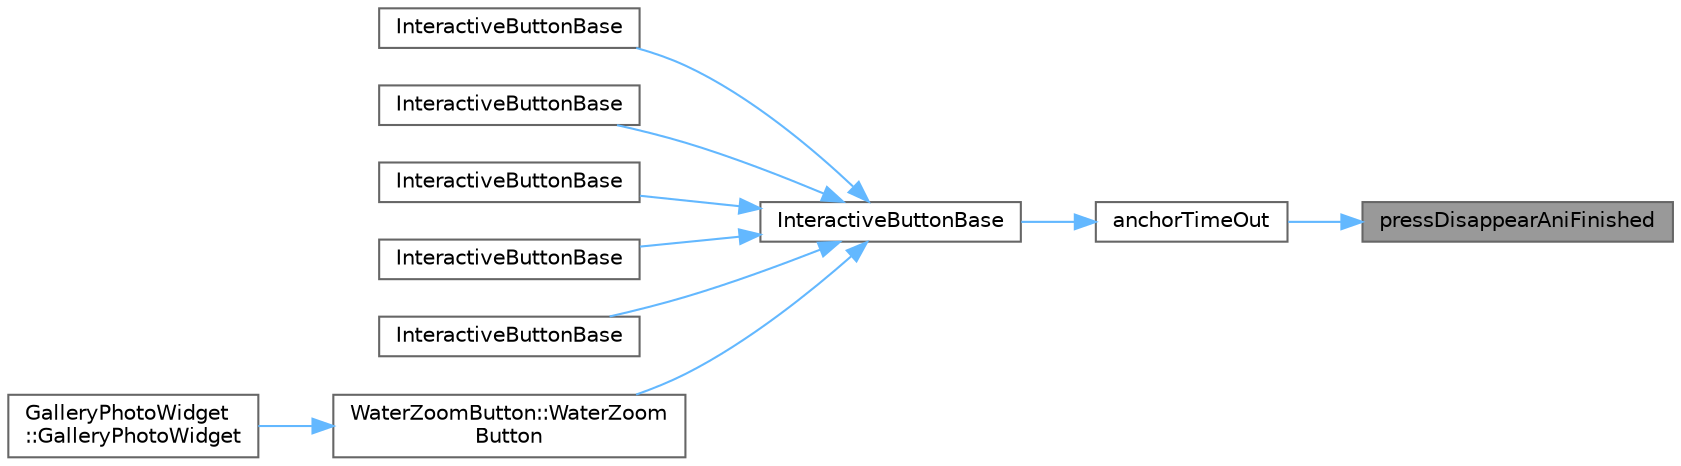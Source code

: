 digraph "pressDisappearAniFinished"
{
 // LATEX_PDF_SIZE
  bgcolor="transparent";
  edge [fontname=Helvetica,fontsize=10,labelfontname=Helvetica,labelfontsize=10];
  node [fontname=Helvetica,fontsize=10,shape=box,height=0.2,width=0.4];
  rankdir="RL";
  Node1 [id="Node000001",label="pressDisappearAniFinished",height=0.2,width=0.4,color="gray40", fillcolor="grey60", style="filled", fontcolor="black",tooltip="按下消失动画完成"];
  Node1 -> Node2 [id="edge1_Node000001_Node000002",dir="back",color="steelblue1",style="solid",tooltip=" "];
  Node2 [id="Node000002",label="anchorTimeOut",height=0.2,width=0.4,color="grey40", fillcolor="white", style="filled",URL="$class_interactive_button_base.html#a2d931d31fd686e9038f836548352edb7",tooltip="锚点定时器超时"];
  Node2 -> Node3 [id="edge2_Node000002_Node000003",dir="back",color="steelblue1",style="solid",tooltip=" "];
  Node3 [id="Node000003",label="InteractiveButtonBase",height=0.2,width=0.4,color="grey40", fillcolor="white", style="filled",URL="$class_interactive_button_base.html#ab3e99b906240474b3d0333df4abef46a",tooltip="构造函数，初始化交互式按钮"];
  Node3 -> Node4 [id="edge3_Node000003_Node000004",dir="back",color="steelblue1",style="solid",tooltip=" "];
  Node4 [id="Node000004",label="InteractiveButtonBase",height=0.2,width=0.4,color="grey40", fillcolor="white", style="filled",URL="$class_interactive_button_base.html#a6eebf2b6456392af23c9fa7d460273ad",tooltip="构造函数，初始化带图标和文本的交互式按钮"];
  Node3 -> Node5 [id="edge4_Node000003_Node000005",dir="back",color="steelblue1",style="solid",tooltip=" "];
  Node5 [id="Node000005",label="InteractiveButtonBase",height=0.2,width=0.4,color="grey40", fillcolor="white", style="filled",URL="$class_interactive_button_base.html#ab99462504f567bf4f222472f0ad8a707",tooltip="构造函数，初始化带图标的交互式按钮"];
  Node3 -> Node6 [id="edge5_Node000003_Node000006",dir="back",color="steelblue1",style="solid",tooltip=" "];
  Node6 [id="Node000006",label="InteractiveButtonBase",height=0.2,width=0.4,color="grey40", fillcolor="white", style="filled",URL="$class_interactive_button_base.html#aebc09373f6bcfee2be33094d1a68854a",tooltip="构造函数，初始化带可变色图标和文本的交互式按钮"];
  Node3 -> Node7 [id="edge6_Node000003_Node000007",dir="back",color="steelblue1",style="solid",tooltip=" "];
  Node7 [id="Node000007",label="InteractiveButtonBase",height=0.2,width=0.4,color="grey40", fillcolor="white", style="filled",URL="$class_interactive_button_base.html#ad2b0083f25bd59c8745b54a2f7751459",tooltip="构造函数，初始化带可变色图标的交互式按钮"];
  Node3 -> Node8 [id="edge7_Node000003_Node000008",dir="back",color="steelblue1",style="solid",tooltip=" "];
  Node8 [id="Node000008",label="InteractiveButtonBase",height=0.2,width=0.4,color="grey40", fillcolor="white", style="filled",URL="$class_interactive_button_base.html#a9bab7f18f13583f3104d273a2edcac3a",tooltip="构造函数，初始化带文本的交互式按钮"];
  Node3 -> Node9 [id="edge8_Node000003_Node000009",dir="back",color="steelblue1",style="solid",tooltip=" "];
  Node9 [id="Node000009",label="WaterZoomButton::WaterZoom\lButton",height=0.2,width=0.4,color="grey40", fillcolor="white", style="filled",URL="$class_water_zoom_button.html#a1e0e31836386f06150879536d24fb281",tooltip="构造函数，初始化 WaterZoomButton"];
  Node9 -> Node10 [id="edge9_Node000009_Node000010",dir="back",color="steelblue1",style="solid",tooltip=" "];
  Node10 [id="Node000010",label="GalleryPhotoWidget\l::GalleryPhotoWidget",height=0.2,width=0.4,color="grey40", fillcolor="white", style="filled",URL="$class_gallery_photo_widget.html#abc019c01d5b82e834ecafe18b9c531ee",tooltip="构造函数，初始化照片卡片控件"];
}
